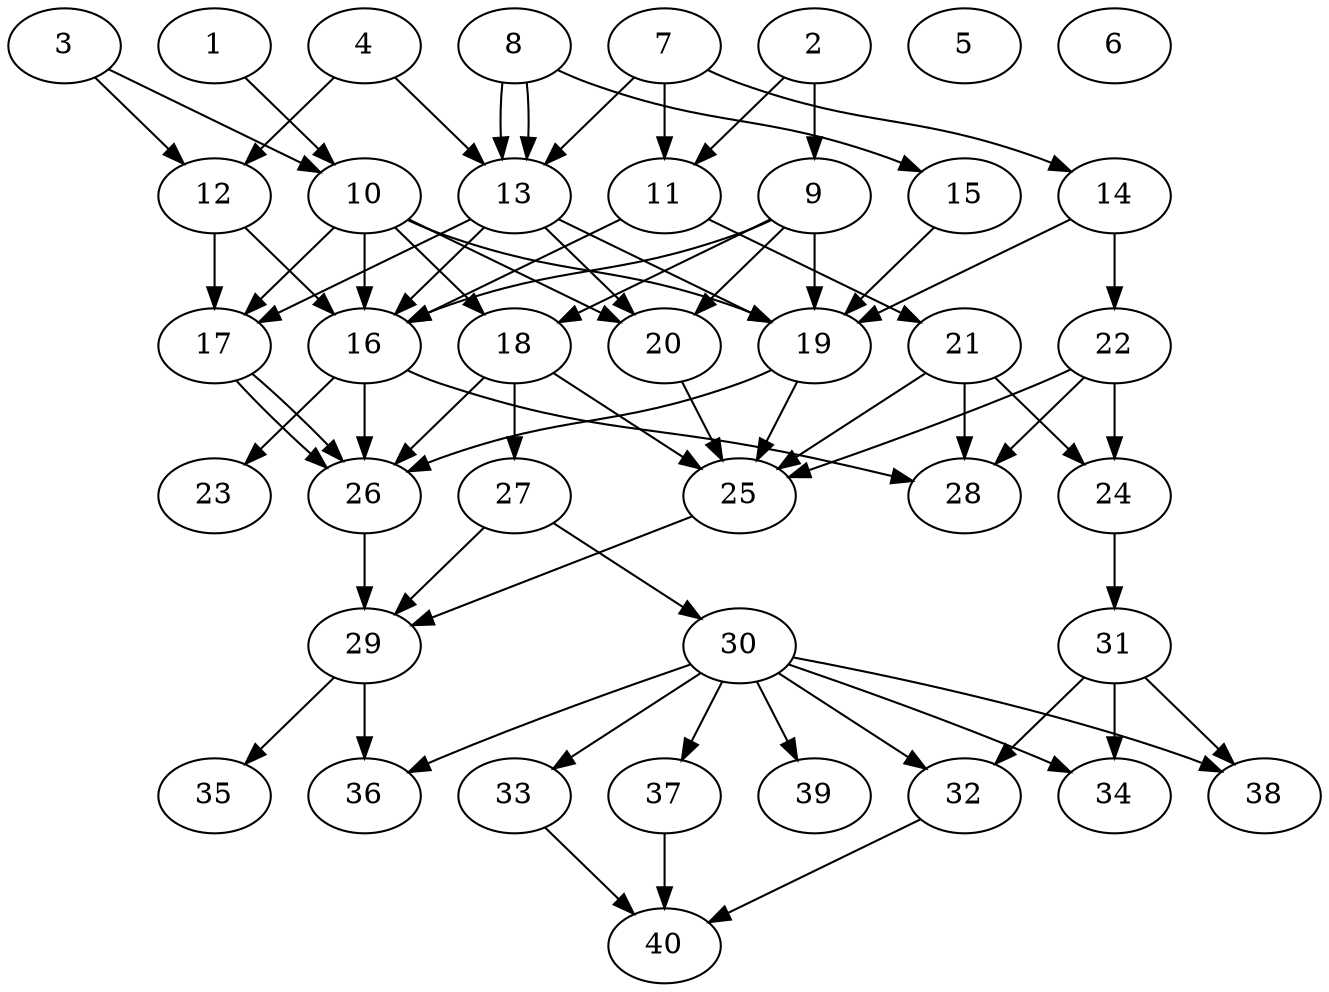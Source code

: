// DAG automatically generated by daggen at Thu Oct  3 14:06:49 2019
// ./daggen --dot -n 40 --ccr 0.5 --fat 0.5 --regular 0.5 --density 0.7 --mindata 5242880 --maxdata 52428800 
digraph G {
  1 [size="60772352", alpha="0.03", expect_size="30386176"] 
  1 -> 10 [size ="30386176"]
  2 [size="46034944", alpha="0.08", expect_size="23017472"] 
  2 -> 9 [size ="23017472"]
  2 -> 11 [size ="23017472"]
  3 [size="77297664", alpha="0.18", expect_size="38648832"] 
  3 -> 10 [size ="38648832"]
  3 -> 12 [size ="38648832"]
  4 [size="91344896", alpha="0.13", expect_size="45672448"] 
  4 -> 12 [size ="45672448"]
  4 -> 13 [size ="45672448"]
  5 [size="87922688", alpha="0.09", expect_size="43961344"] 
  6 [size="75438080", alpha="0.15", expect_size="37719040"] 
  7 [size="62488576", alpha="0.07", expect_size="31244288"] 
  7 -> 11 [size ="31244288"]
  7 -> 13 [size ="31244288"]
  7 -> 14 [size ="31244288"]
  8 [size="61087744", alpha="0.09", expect_size="30543872"] 
  8 -> 13 [size ="30543872"]
  8 -> 13 [size ="30543872"]
  8 -> 15 [size ="30543872"]
  9 [size="53153792", alpha="0.02", expect_size="26576896"] 
  9 -> 16 [size ="26576896"]
  9 -> 18 [size ="26576896"]
  9 -> 19 [size ="26576896"]
  9 -> 20 [size ="26576896"]
  10 [size="13971456", alpha="0.02", expect_size="6985728"] 
  10 -> 16 [size ="6985728"]
  10 -> 17 [size ="6985728"]
  10 -> 18 [size ="6985728"]
  10 -> 19 [size ="6985728"]
  10 -> 20 [size ="6985728"]
  11 [size="11315200", alpha="0.03", expect_size="5657600"] 
  11 -> 16 [size ="5657600"]
  11 -> 21 [size ="5657600"]
  12 [size="27377664", alpha="0.09", expect_size="13688832"] 
  12 -> 16 [size ="13688832"]
  12 -> 17 [size ="13688832"]
  13 [size="64495616", alpha="0.16", expect_size="32247808"] 
  13 -> 16 [size ="32247808"]
  13 -> 17 [size ="32247808"]
  13 -> 19 [size ="32247808"]
  13 -> 20 [size ="32247808"]
  14 [size="54198272", alpha="0.09", expect_size="27099136"] 
  14 -> 19 [size ="27099136"]
  14 -> 22 [size ="27099136"]
  15 [size="20410368", alpha="0.01", expect_size="10205184"] 
  15 -> 19 [size ="10205184"]
  16 [size="60776448", alpha="0.13", expect_size="30388224"] 
  16 -> 23 [size ="30388224"]
  16 -> 26 [size ="30388224"]
  16 -> 28 [size ="30388224"]
  17 [size="35258368", alpha="0.15", expect_size="17629184"] 
  17 -> 26 [size ="17629184"]
  17 -> 26 [size ="17629184"]
  18 [size="66625536", alpha="0.01", expect_size="33312768"] 
  18 -> 25 [size ="33312768"]
  18 -> 26 [size ="33312768"]
  18 -> 27 [size ="33312768"]
  19 [size="14303232", alpha="0.03", expect_size="7151616"] 
  19 -> 25 [size ="7151616"]
  19 -> 26 [size ="7151616"]
  20 [size="25995264", alpha="0.06", expect_size="12997632"] 
  20 -> 25 [size ="12997632"]
  21 [size="33783808", alpha="0.19", expect_size="16891904"] 
  21 -> 24 [size ="16891904"]
  21 -> 25 [size ="16891904"]
  21 -> 28 [size ="16891904"]
  22 [size="49178624", alpha="0.00", expect_size="24589312"] 
  22 -> 24 [size ="24589312"]
  22 -> 25 [size ="24589312"]
  22 -> 28 [size ="24589312"]
  23 [size="93046784", alpha="0.16", expect_size="46523392"] 
  24 [size="73064448", alpha="0.08", expect_size="36532224"] 
  24 -> 31 [size ="36532224"]
  25 [size="19642368", alpha="0.17", expect_size="9821184"] 
  25 -> 29 [size ="9821184"]
  26 [size="26054656", alpha="0.19", expect_size="13027328"] 
  26 -> 29 [size ="13027328"]
  27 [size="87218176", alpha="0.13", expect_size="43609088"] 
  27 -> 29 [size ="43609088"]
  27 -> 30 [size ="43609088"]
  28 [size="65636352", alpha="0.17", expect_size="32818176"] 
  29 [size="72548352", alpha="0.11", expect_size="36274176"] 
  29 -> 35 [size ="36274176"]
  29 -> 36 [size ="36274176"]
  30 [size="85608448", alpha="0.05", expect_size="42804224"] 
  30 -> 32 [size ="42804224"]
  30 -> 33 [size ="42804224"]
  30 -> 34 [size ="42804224"]
  30 -> 36 [size ="42804224"]
  30 -> 37 [size ="42804224"]
  30 -> 38 [size ="42804224"]
  30 -> 39 [size ="42804224"]
  31 [size="17948672", alpha="0.19", expect_size="8974336"] 
  31 -> 32 [size ="8974336"]
  31 -> 34 [size ="8974336"]
  31 -> 38 [size ="8974336"]
  32 [size="14231552", alpha="0.17", expect_size="7115776"] 
  32 -> 40 [size ="7115776"]
  33 [size="15634432", alpha="0.06", expect_size="7817216"] 
  33 -> 40 [size ="7817216"]
  34 [size="88971264", alpha="0.05", expect_size="44485632"] 
  35 [size="31985664", alpha="0.05", expect_size="15992832"] 
  36 [size="16488448", alpha="0.16", expect_size="8244224"] 
  37 [size="13058048", alpha="0.13", expect_size="6529024"] 
  37 -> 40 [size ="6529024"]
  38 [size="73701376", alpha="0.02", expect_size="36850688"] 
  39 [size="60276736", alpha="0.11", expect_size="30138368"] 
  40 [size="15452160", alpha="0.03", expect_size="7726080"] 
}
